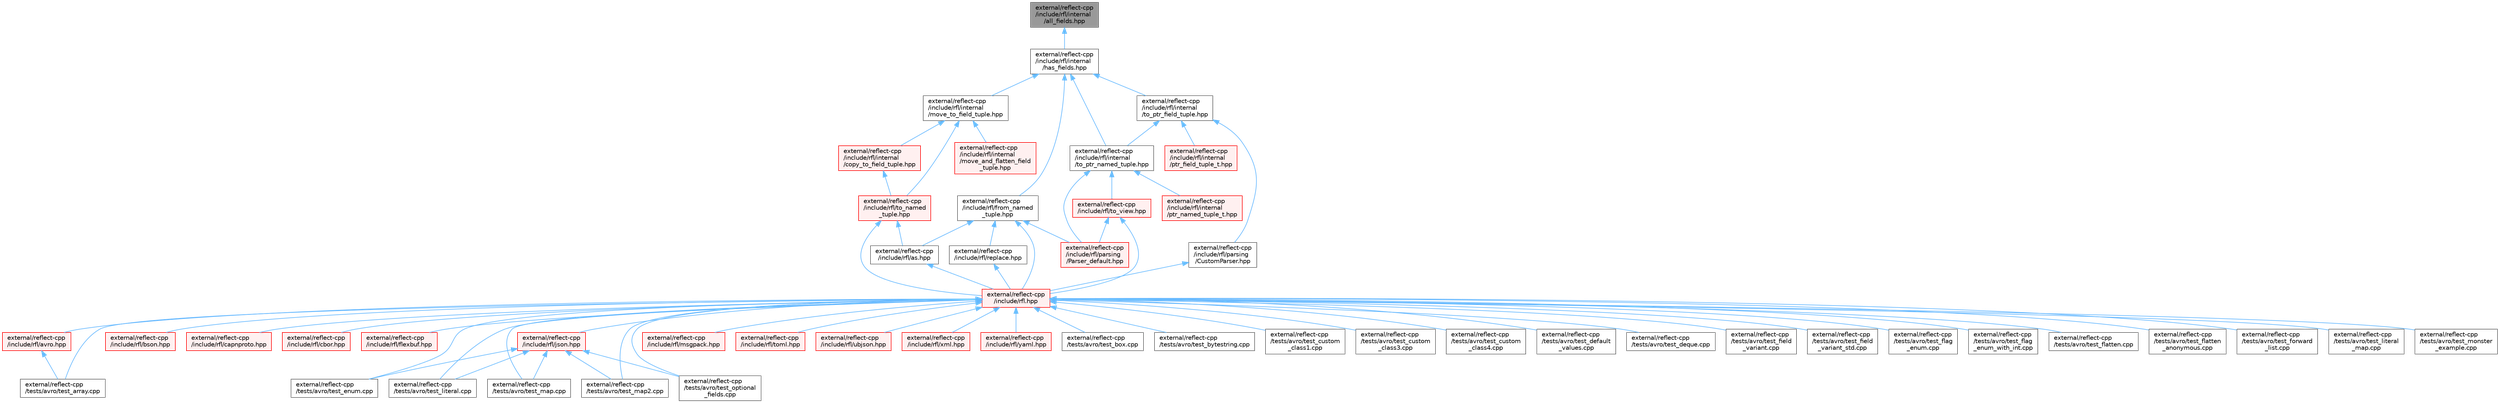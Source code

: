 digraph "external/reflect-cpp/include/rfl/internal/all_fields.hpp"
{
 // LATEX_PDF_SIZE
  bgcolor="transparent";
  edge [fontname=Helvetica,fontsize=10,labelfontname=Helvetica,labelfontsize=10];
  node [fontname=Helvetica,fontsize=10,shape=box,height=0.2,width=0.4];
  Node1 [id="Node000001",label="external/reflect-cpp\l/include/rfl/internal\l/all_fields.hpp",height=0.2,width=0.4,color="gray40", fillcolor="grey60", style="filled", fontcolor="black",tooltip=" "];
  Node1 -> Node2 [id="edge66_Node000001_Node000002",dir="back",color="steelblue1",style="solid",tooltip=" "];
  Node2 [id="Node000002",label="external/reflect-cpp\l/include/rfl/internal\l/has_fields.hpp",height=0.2,width=0.4,color="grey40", fillcolor="white", style="filled",URL="$has__fields_8hpp.html",tooltip=" "];
  Node2 -> Node3 [id="edge67_Node000002_Node000003",dir="back",color="steelblue1",style="solid",tooltip=" "];
  Node3 [id="Node000003",label="external/reflect-cpp\l/include/rfl/from_named\l_tuple.hpp",height=0.2,width=0.4,color="grey40", fillcolor="white", style="filled",URL="$from__named__tuple_8hpp.html",tooltip=" "];
  Node3 -> Node4 [id="edge68_Node000003_Node000004",dir="back",color="steelblue1",style="solid",tooltip=" "];
  Node4 [id="Node000004",label="external/reflect-cpp\l/include/rfl.hpp",height=0.2,width=0.4,color="red", fillcolor="#FFF0F0", style="filled",URL="$rfl_8hpp.html",tooltip=" "];
  Node4 -> Node5 [id="edge69_Node000004_Node000005",dir="back",color="steelblue1",style="solid",tooltip=" "];
  Node5 [id="Node000005",label="external/reflect-cpp\l/include/rfl/avro.hpp",height=0.2,width=0.4,color="red", fillcolor="#FFF0F0", style="filled",URL="$avro_8hpp.html",tooltip=" "];
  Node5 -> Node12 [id="edge70_Node000005_Node000012",dir="back",color="steelblue1",style="solid",tooltip=" "];
  Node12 [id="Node000012",label="external/reflect-cpp\l/tests/avro/test_array.cpp",height=0.2,width=0.4,color="grey40", fillcolor="white", style="filled",URL="$avro_2test__array_8cpp.html",tooltip=" "];
  Node4 -> Node59 [id="edge71_Node000004_Node000059",dir="back",color="steelblue1",style="solid",tooltip=" "];
  Node59 [id="Node000059",label="external/reflect-cpp\l/include/rfl/bson.hpp",height=0.2,width=0.4,color="red", fillcolor="#FFF0F0", style="filled",URL="$bson_8hpp.html",tooltip=" "];
  Node4 -> Node99 [id="edge72_Node000004_Node000099",dir="back",color="steelblue1",style="solid",tooltip=" "];
  Node99 [id="Node000099",label="external/reflect-cpp\l/include/rfl/capnproto.hpp",height=0.2,width=0.4,color="red", fillcolor="#FFF0F0", style="filled",URL="$capnproto_8hpp.html",tooltip=" "];
  Node4 -> Node146 [id="edge73_Node000004_Node000146",dir="back",color="steelblue1",style="solid",tooltip=" "];
  Node146 [id="Node000146",label="external/reflect-cpp\l/include/rfl/cbor.hpp",height=0.2,width=0.4,color="red", fillcolor="#FFF0F0", style="filled",URL="$cbor_8hpp.html",tooltip=" "];
  Node4 -> Node187 [id="edge74_Node000004_Node000187",dir="back",color="steelblue1",style="solid",tooltip=" "];
  Node187 [id="Node000187",label="external/reflect-cpp\l/include/rfl/flexbuf.hpp",height=0.2,width=0.4,color="red", fillcolor="#FFF0F0", style="filled",URL="$flexbuf_8hpp.html",tooltip=" "];
  Node4 -> Node227 [id="edge75_Node000004_Node000227",dir="back",color="steelblue1",style="solid",tooltip=" "];
  Node227 [id="Node000227",label="external/reflect-cpp\l/include/rfl/json.hpp",height=0.2,width=0.4,color="red", fillcolor="#FFF0F0", style="filled",URL="$reflect-cpp_2include_2rfl_2json_8hpp.html",tooltip=" "];
  Node227 -> Node26 [id="edge76_Node000227_Node000026",dir="back",color="steelblue1",style="solid",tooltip=" "];
  Node26 [id="Node000026",label="external/reflect-cpp\l/tests/avro/test_enum.cpp",height=0.2,width=0.4,color="grey40", fillcolor="white", style="filled",URL="$avro_2test__enum_8cpp.html",tooltip=" "];
  Node227 -> Node34 [id="edge77_Node000227_Node000034",dir="back",color="steelblue1",style="solid",tooltip=" "];
  Node34 [id="Node000034",label="external/reflect-cpp\l/tests/avro/test_literal.cpp",height=0.2,width=0.4,color="grey40", fillcolor="white", style="filled",URL="$avro_2test__literal_8cpp.html",tooltip=" "];
  Node227 -> Node36 [id="edge78_Node000227_Node000036",dir="back",color="steelblue1",style="solid",tooltip=" "];
  Node36 [id="Node000036",label="external/reflect-cpp\l/tests/avro/test_map.cpp",height=0.2,width=0.4,color="grey40", fillcolor="white", style="filled",URL="$avro_2test__map_8cpp.html",tooltip=" "];
  Node227 -> Node37 [id="edge79_Node000227_Node000037",dir="back",color="steelblue1",style="solid",tooltip=" "];
  Node37 [id="Node000037",label="external/reflect-cpp\l/tests/avro/test_map2.cpp",height=0.2,width=0.4,color="grey40", fillcolor="white", style="filled",URL="$avro_2test__map2_8cpp.html",tooltip=" "];
  Node227 -> Node39 [id="edge80_Node000227_Node000039",dir="back",color="steelblue1",style="solid",tooltip=" "];
  Node39 [id="Node000039",label="external/reflect-cpp\l/tests/avro/test_optional\l_fields.cpp",height=0.2,width=0.4,color="grey40", fillcolor="white", style="filled",URL="$avro_2test__optional__fields_8cpp.html",tooltip=" "];
  Node4 -> Node452 [id="edge81_Node000004_Node000452",dir="back",color="steelblue1",style="solid",tooltip=" "];
  Node452 [id="Node000452",label="external/reflect-cpp\l/include/rfl/msgpack.hpp",height=0.2,width=0.4,color="red", fillcolor="#FFF0F0", style="filled",URL="$msgpack_8hpp.html",tooltip=" "];
  Node4 -> Node495 [id="edge82_Node000004_Node000495",dir="back",color="steelblue1",style="solid",tooltip=" "];
  Node495 [id="Node000495",label="external/reflect-cpp\l/include/rfl/toml.hpp",height=0.2,width=0.4,color="red", fillcolor="#FFF0F0", style="filled",URL="$toml_8hpp.html",tooltip=" "];
  Node4 -> Node542 [id="edge83_Node000004_Node000542",dir="back",color="steelblue1",style="solid",tooltip=" "];
  Node542 [id="Node000542",label="external/reflect-cpp\l/include/rfl/ubjson.hpp",height=0.2,width=0.4,color="red", fillcolor="#FFF0F0", style="filled",URL="$ubjson_8hpp.html",tooltip=" "];
  Node4 -> Node583 [id="edge84_Node000004_Node000583",dir="back",color="steelblue1",style="solid",tooltip=" "];
  Node583 [id="Node000583",label="external/reflect-cpp\l/include/rfl/xml.hpp",height=0.2,width=0.4,color="red", fillcolor="#FFF0F0", style="filled",URL="$xml_8hpp.html",tooltip=" "];
  Node4 -> Node622 [id="edge85_Node000004_Node000622",dir="back",color="steelblue1",style="solid",tooltip=" "];
  Node622 [id="Node000622",label="external/reflect-cpp\l/include/rfl/yaml.hpp",height=0.2,width=0.4,color="red", fillcolor="#FFF0F0", style="filled",URL="$yaml_8hpp.html",tooltip=" "];
  Node4 -> Node12 [id="edge86_Node000004_Node000012",dir="back",color="steelblue1",style="solid",tooltip=" "];
  Node4 -> Node18 [id="edge87_Node000004_Node000018",dir="back",color="steelblue1",style="solid",tooltip=" "];
  Node18 [id="Node000018",label="external/reflect-cpp\l/tests/avro/test_box.cpp",height=0.2,width=0.4,color="grey40", fillcolor="white", style="filled",URL="$avro_2test__box_8cpp.html",tooltip=" "];
  Node4 -> Node19 [id="edge88_Node000004_Node000019",dir="back",color="steelblue1",style="solid",tooltip=" "];
  Node19 [id="Node000019",label="external/reflect-cpp\l/tests/avro/test_bytestring.cpp",height=0.2,width=0.4,color="grey40", fillcolor="white", style="filled",URL="$avro_2test__bytestring_8cpp.html",tooltip=" "];
  Node4 -> Node21 [id="edge89_Node000004_Node000021",dir="back",color="steelblue1",style="solid",tooltip=" "];
  Node21 [id="Node000021",label="external/reflect-cpp\l/tests/avro/test_custom\l_class1.cpp",height=0.2,width=0.4,color="grey40", fillcolor="white", style="filled",URL="$avro_2test__custom__class1_8cpp.html",tooltip=" "];
  Node4 -> Node22 [id="edge90_Node000004_Node000022",dir="back",color="steelblue1",style="solid",tooltip=" "];
  Node22 [id="Node000022",label="external/reflect-cpp\l/tests/avro/test_custom\l_class3.cpp",height=0.2,width=0.4,color="grey40", fillcolor="white", style="filled",URL="$avro_2test__custom__class3_8cpp.html",tooltip=" "];
  Node4 -> Node23 [id="edge91_Node000004_Node000023",dir="back",color="steelblue1",style="solid",tooltip=" "];
  Node23 [id="Node000023",label="external/reflect-cpp\l/tests/avro/test_custom\l_class4.cpp",height=0.2,width=0.4,color="grey40", fillcolor="white", style="filled",URL="$avro_2test__custom__class4_8cpp.html",tooltip=" "];
  Node4 -> Node24 [id="edge92_Node000004_Node000024",dir="back",color="steelblue1",style="solid",tooltip=" "];
  Node24 [id="Node000024",label="external/reflect-cpp\l/tests/avro/test_default\l_values.cpp",height=0.2,width=0.4,color="grey40", fillcolor="white", style="filled",URL="$avro_2test__default__values_8cpp.html",tooltip=" "];
  Node4 -> Node25 [id="edge93_Node000004_Node000025",dir="back",color="steelblue1",style="solid",tooltip=" "];
  Node25 [id="Node000025",label="external/reflect-cpp\l/tests/avro/test_deque.cpp",height=0.2,width=0.4,color="grey40", fillcolor="white", style="filled",URL="$avro_2test__deque_8cpp.html",tooltip=" "];
  Node4 -> Node26 [id="edge94_Node000004_Node000026",dir="back",color="steelblue1",style="solid",tooltip=" "];
  Node4 -> Node27 [id="edge95_Node000004_Node000027",dir="back",color="steelblue1",style="solid",tooltip=" "];
  Node27 [id="Node000027",label="external/reflect-cpp\l/tests/avro/test_field\l_variant.cpp",height=0.2,width=0.4,color="grey40", fillcolor="white", style="filled",URL="$avro_2test__field__variant_8cpp.html",tooltip=" "];
  Node4 -> Node28 [id="edge96_Node000004_Node000028",dir="back",color="steelblue1",style="solid",tooltip=" "];
  Node28 [id="Node000028",label="external/reflect-cpp\l/tests/avro/test_field\l_variant_std.cpp",height=0.2,width=0.4,color="grey40", fillcolor="white", style="filled",URL="$avro_2test__field__variant__std_8cpp.html",tooltip=" "];
  Node4 -> Node29 [id="edge97_Node000004_Node000029",dir="back",color="steelblue1",style="solid",tooltip=" "];
  Node29 [id="Node000029",label="external/reflect-cpp\l/tests/avro/test_flag\l_enum.cpp",height=0.2,width=0.4,color="grey40", fillcolor="white", style="filled",URL="$avro_2test__flag__enum_8cpp.html",tooltip=" "];
  Node4 -> Node30 [id="edge98_Node000004_Node000030",dir="back",color="steelblue1",style="solid",tooltip=" "];
  Node30 [id="Node000030",label="external/reflect-cpp\l/tests/avro/test_flag\l_enum_with_int.cpp",height=0.2,width=0.4,color="grey40", fillcolor="white", style="filled",URL="$avro_2test__flag__enum__with__int_8cpp.html",tooltip=" "];
  Node4 -> Node31 [id="edge99_Node000004_Node000031",dir="back",color="steelblue1",style="solid",tooltip=" "];
  Node31 [id="Node000031",label="external/reflect-cpp\l/tests/avro/test_flatten.cpp",height=0.2,width=0.4,color="grey40", fillcolor="white", style="filled",URL="$avro_2test__flatten_8cpp.html",tooltip=" "];
  Node4 -> Node32 [id="edge100_Node000004_Node000032",dir="back",color="steelblue1",style="solid",tooltip=" "];
  Node32 [id="Node000032",label="external/reflect-cpp\l/tests/avro/test_flatten\l_anonymous.cpp",height=0.2,width=0.4,color="grey40", fillcolor="white", style="filled",URL="$avro_2test__flatten__anonymous_8cpp.html",tooltip=" "];
  Node4 -> Node33 [id="edge101_Node000004_Node000033",dir="back",color="steelblue1",style="solid",tooltip=" "];
  Node33 [id="Node000033",label="external/reflect-cpp\l/tests/avro/test_forward\l_list.cpp",height=0.2,width=0.4,color="grey40", fillcolor="white", style="filled",URL="$avro_2test__forward__list_8cpp.html",tooltip=" "];
  Node4 -> Node34 [id="edge102_Node000004_Node000034",dir="back",color="steelblue1",style="solid",tooltip=" "];
  Node4 -> Node35 [id="edge103_Node000004_Node000035",dir="back",color="steelblue1",style="solid",tooltip=" "];
  Node35 [id="Node000035",label="external/reflect-cpp\l/tests/avro/test_literal\l_map.cpp",height=0.2,width=0.4,color="grey40", fillcolor="white", style="filled",URL="$avro_2test__literal__map_8cpp.html",tooltip=" "];
  Node4 -> Node36 [id="edge104_Node000004_Node000036",dir="back",color="steelblue1",style="solid",tooltip=" "];
  Node4 -> Node37 [id="edge105_Node000004_Node000037",dir="back",color="steelblue1",style="solid",tooltip=" "];
  Node4 -> Node38 [id="edge106_Node000004_Node000038",dir="back",color="steelblue1",style="solid",tooltip=" "];
  Node38 [id="Node000038",label="external/reflect-cpp\l/tests/avro/test_monster\l_example.cpp",height=0.2,width=0.4,color="grey40", fillcolor="white", style="filled",URL="$avro_2test__monster__example_8cpp.html",tooltip=" "];
  Node4 -> Node39 [id="edge107_Node000004_Node000039",dir="back",color="steelblue1",style="solid",tooltip=" "];
  Node3 -> Node668 [id="edge108_Node000003_Node000668",dir="back",color="steelblue1",style="solid",tooltip=" "];
  Node668 [id="Node000668",label="external/reflect-cpp\l/include/rfl/as.hpp",height=0.2,width=0.4,color="grey40", fillcolor="white", style="filled",URL="$as_8hpp.html",tooltip=" "];
  Node668 -> Node4 [id="edge109_Node000668_Node000004",dir="back",color="steelblue1",style="solid",tooltip=" "];
  Node3 -> Node669 [id="edge110_Node000003_Node000669",dir="back",color="steelblue1",style="solid",tooltip=" "];
  Node669 [id="Node000669",label="external/reflect-cpp\l/include/rfl/parsing\l/Parser_default.hpp",height=0.2,width=0.4,color="red", fillcolor="#FFF0F0", style="filled",URL="$_parser__default_8hpp.html",tooltip=" "];
  Node3 -> Node725 [id="edge111_Node000003_Node000725",dir="back",color="steelblue1",style="solid",tooltip=" "];
  Node725 [id="Node000725",label="external/reflect-cpp\l/include/rfl/replace.hpp",height=0.2,width=0.4,color="grey40", fillcolor="white", style="filled",URL="$replace_8hpp.html",tooltip=" "];
  Node725 -> Node4 [id="edge112_Node000725_Node000004",dir="back",color="steelblue1",style="solid",tooltip=" "];
  Node2 -> Node726 [id="edge113_Node000002_Node000726",dir="back",color="steelblue1",style="solid",tooltip=" "];
  Node726 [id="Node000726",label="external/reflect-cpp\l/include/rfl/internal\l/move_to_field_tuple.hpp",height=0.2,width=0.4,color="grey40", fillcolor="white", style="filled",URL="$move__to__field__tuple_8hpp.html",tooltip=" "];
  Node726 -> Node727 [id="edge114_Node000726_Node000727",dir="back",color="steelblue1",style="solid",tooltip=" "];
  Node727 [id="Node000727",label="external/reflect-cpp\l/include/rfl/internal\l/copy_to_field_tuple.hpp",height=0.2,width=0.4,color="red", fillcolor="#FFF0F0", style="filled",URL="$copy__to__field__tuple_8hpp.html",tooltip=" "];
  Node727 -> Node730 [id="edge115_Node000727_Node000730",dir="back",color="steelblue1",style="solid",tooltip=" "];
  Node730 [id="Node000730",label="external/reflect-cpp\l/include/rfl/to_named\l_tuple.hpp",height=0.2,width=0.4,color="red", fillcolor="#FFF0F0", style="filled",URL="$to__named__tuple_8hpp.html",tooltip=" "];
  Node730 -> Node4 [id="edge116_Node000730_Node000004",dir="back",color="steelblue1",style="solid",tooltip=" "];
  Node730 -> Node668 [id="edge117_Node000730_Node000668",dir="back",color="steelblue1",style="solid",tooltip=" "];
  Node726 -> Node755 [id="edge118_Node000726_Node000755",dir="back",color="steelblue1",style="solid",tooltip=" "];
  Node755 [id="Node000755",label="external/reflect-cpp\l/include/rfl/internal\l/move_and_flatten_field\l_tuple.hpp",height=0.2,width=0.4,color="red", fillcolor="#FFF0F0", style="filled",URL="$move__and__flatten__field__tuple_8hpp.html",tooltip=" "];
  Node726 -> Node730 [id="edge119_Node000726_Node000730",dir="back",color="steelblue1",style="solid",tooltip=" "];
  Node2 -> Node757 [id="edge120_Node000002_Node000757",dir="back",color="steelblue1",style="solid",tooltip=" "];
  Node757 [id="Node000757",label="external/reflect-cpp\l/include/rfl/internal\l/to_ptr_field_tuple.hpp",height=0.2,width=0.4,color="grey40", fillcolor="white", style="filled",URL="$to__ptr__field__tuple_8hpp.html",tooltip=" "];
  Node757 -> Node758 [id="edge121_Node000757_Node000758",dir="back",color="steelblue1",style="solid",tooltip=" "];
  Node758 [id="Node000758",label="external/reflect-cpp\l/include/rfl/internal\l/ptr_field_tuple_t.hpp",height=0.2,width=0.4,color="red", fillcolor="#FFF0F0", style="filled",URL="$ptr__field__tuple__t_8hpp.html",tooltip=" "];
  Node757 -> Node759 [id="edge122_Node000757_Node000759",dir="back",color="steelblue1",style="solid",tooltip=" "];
  Node759 [id="Node000759",label="external/reflect-cpp\l/include/rfl/internal\l/to_ptr_named_tuple.hpp",height=0.2,width=0.4,color="grey40", fillcolor="white", style="filled",URL="$to__ptr__named__tuple_8hpp.html",tooltip=" "];
  Node759 -> Node760 [id="edge123_Node000759_Node000760",dir="back",color="steelblue1",style="solid",tooltip=" "];
  Node760 [id="Node000760",label="external/reflect-cpp\l/include/rfl/internal\l/ptr_named_tuple_t.hpp",height=0.2,width=0.4,color="red", fillcolor="#FFF0F0", style="filled",URL="$ptr__named__tuple__t_8hpp.html",tooltip=" "];
  Node759 -> Node669 [id="edge124_Node000759_Node000669",dir="back",color="steelblue1",style="solid",tooltip=" "];
  Node759 -> Node762 [id="edge125_Node000759_Node000762",dir="back",color="steelblue1",style="solid",tooltip=" "];
  Node762 [id="Node000762",label="external/reflect-cpp\l/include/rfl/to_view.hpp",height=0.2,width=0.4,color="red", fillcolor="#FFF0F0", style="filled",URL="$to__view_8hpp.html",tooltip=" "];
  Node762 -> Node4 [id="edge126_Node000762_Node000004",dir="back",color="steelblue1",style="solid",tooltip=" "];
  Node762 -> Node669 [id="edge127_Node000762_Node000669",dir="back",color="steelblue1",style="solid",tooltip=" "];
  Node757 -> Node708 [id="edge128_Node000757_Node000708",dir="back",color="steelblue1",style="solid",tooltip=" "];
  Node708 [id="Node000708",label="external/reflect-cpp\l/include/rfl/parsing\l/CustomParser.hpp",height=0.2,width=0.4,color="grey40", fillcolor="white", style="filled",URL="$_custom_parser_8hpp.html",tooltip=" "];
  Node708 -> Node4 [id="edge129_Node000708_Node000004",dir="back",color="steelblue1",style="solid",tooltip=" "];
  Node2 -> Node759 [id="edge130_Node000002_Node000759",dir="back",color="steelblue1",style="solid",tooltip=" "];
}
